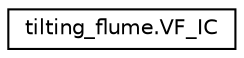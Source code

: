 digraph "Graphical Class Hierarchy"
{
 // LATEX_PDF_SIZE
  edge [fontname="Helvetica",fontsize="10",labelfontname="Helvetica",labelfontsize="10"];
  node [fontname="Helvetica",fontsize="10",shape=record];
  rankdir="LR";
  Node0 [label="tilting_flume.VF_IC",height=0.2,width=0.4,color="black", fillcolor="white", style="filled",URL="$d4/dd2/classtilting__flume_1_1VF__IC.html",tooltip=" "];
}
